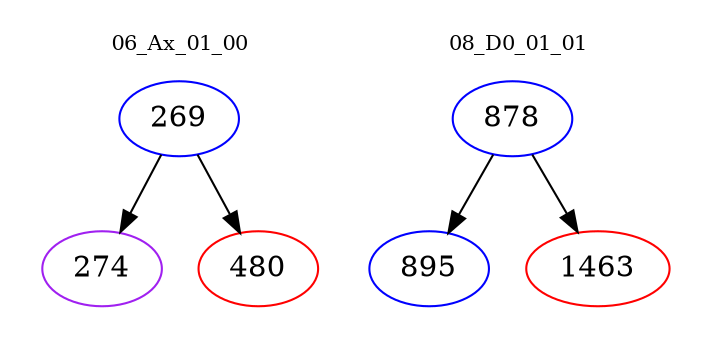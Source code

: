 digraph{
subgraph cluster_0 {
color = white
label = "06_Ax_01_00";
fontsize=10;
T0_269 [label="269", color="blue"]
T0_269 -> T0_274 [color="black"]
T0_274 [label="274", color="purple"]
T0_269 -> T0_480 [color="black"]
T0_480 [label="480", color="red"]
}
subgraph cluster_1 {
color = white
label = "08_D0_01_01";
fontsize=10;
T1_878 [label="878", color="blue"]
T1_878 -> T1_895 [color="black"]
T1_895 [label="895", color="blue"]
T1_878 -> T1_1463 [color="black"]
T1_1463 [label="1463", color="red"]
}
}
